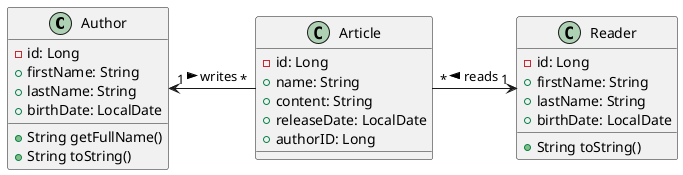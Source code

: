 @startuml
Author  "1" <-right- "*" Article : writes >
Reader "1" <-left- "*" Article : reads >

class Author {
    -id: Long
    +firstName: String
    +lastName: String
    +birthDate: LocalDate

    +String getFullName()
    +String toString()
}

class Article {
    -id: Long
    +name: String
    +content: String
    +releaseDate: LocalDate
    +authorID: Long
}

class Reader {
    -id: Long
    +firstName: String
    +lastName: String
    +birthDate: LocalDate

    +String toString()
}
@enduml
